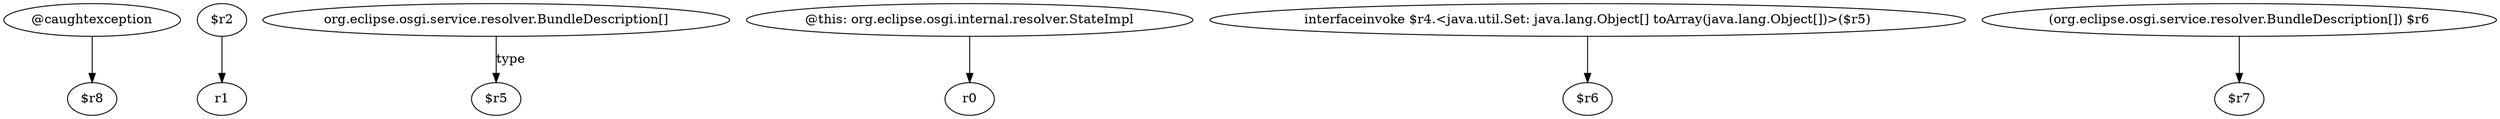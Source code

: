 digraph g {
0[label="@caughtexception"]
1[label="$r8"]
0->1[label=""]
2[label="$r2"]
3[label="r1"]
2->3[label=""]
4[label="org.eclipse.osgi.service.resolver.BundleDescription[]"]
5[label="$r5"]
4->5[label="type"]
6[label="@this: org.eclipse.osgi.internal.resolver.StateImpl"]
7[label="r0"]
6->7[label=""]
8[label="interfaceinvoke $r4.<java.util.Set: java.lang.Object[] toArray(java.lang.Object[])>($r5)"]
9[label="$r6"]
8->9[label=""]
10[label="(org.eclipse.osgi.service.resolver.BundleDescription[]) $r6"]
11[label="$r7"]
10->11[label=""]
}